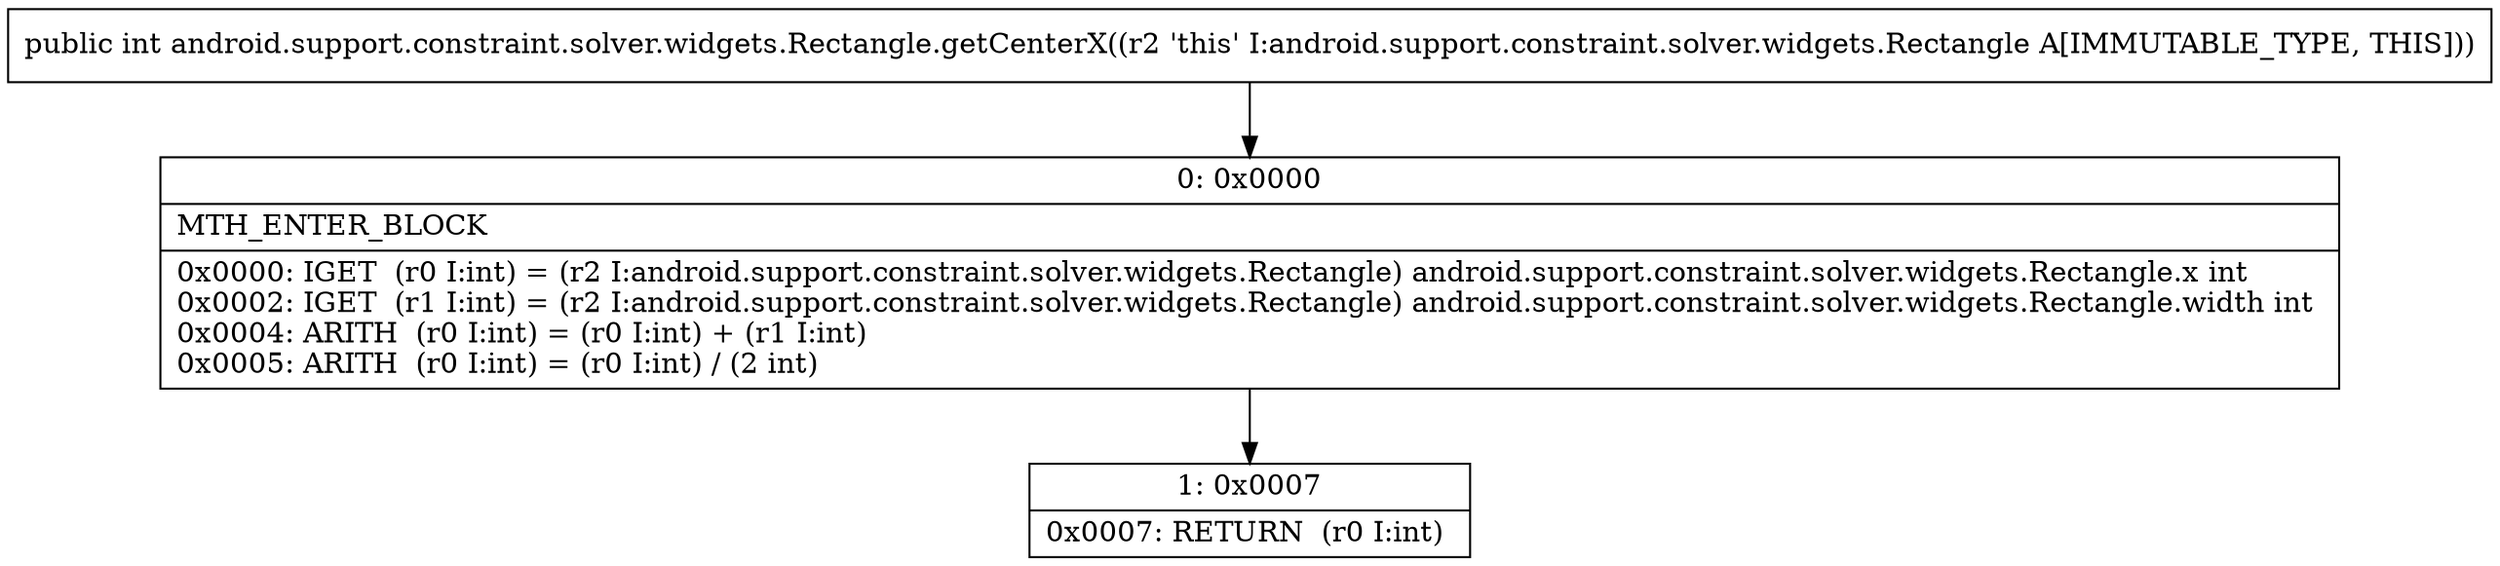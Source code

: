digraph "CFG forandroid.support.constraint.solver.widgets.Rectangle.getCenterX()I" {
Node_0 [shape=record,label="{0\:\ 0x0000|MTH_ENTER_BLOCK\l|0x0000: IGET  (r0 I:int) = (r2 I:android.support.constraint.solver.widgets.Rectangle) android.support.constraint.solver.widgets.Rectangle.x int \l0x0002: IGET  (r1 I:int) = (r2 I:android.support.constraint.solver.widgets.Rectangle) android.support.constraint.solver.widgets.Rectangle.width int \l0x0004: ARITH  (r0 I:int) = (r0 I:int) + (r1 I:int) \l0x0005: ARITH  (r0 I:int) = (r0 I:int) \/ (2 int) \l}"];
Node_1 [shape=record,label="{1\:\ 0x0007|0x0007: RETURN  (r0 I:int) \l}"];
MethodNode[shape=record,label="{public int android.support.constraint.solver.widgets.Rectangle.getCenterX((r2 'this' I:android.support.constraint.solver.widgets.Rectangle A[IMMUTABLE_TYPE, THIS])) }"];
MethodNode -> Node_0;
Node_0 -> Node_1;
}

